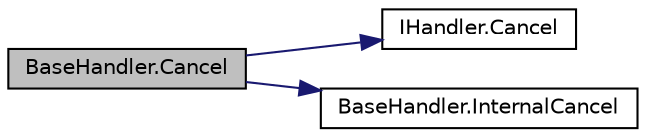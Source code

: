 digraph "BaseHandler.Cancel"
{
 // INTERACTIVE_SVG=YES
 // LATEX_PDF_SIZE
  edge [fontname="Helvetica",fontsize="10",labelfontname="Helvetica",labelfontsize="10"];
  node [fontname="Helvetica",fontsize="10",shape=record];
  rankdir="LR";
  Node1 [label="BaseHandler.Cancel",height=0.2,width=0.4,color="black", fillcolor="grey75", style="filled", fontcolor="black",tooltip="Retorna este \"handler\" al estado inicial. En los \"handler\" sin estado no hace nada...."];
  Node1 -> Node2 [color="midnightblue",fontsize="10",style="solid",fontname="Helvetica"];
  Node2 [label="IHandler.Cancel",height=0.2,width=0.4,color="black", fillcolor="white", style="filled",URL="$interfaceIHandler.html#a88d9d62e03d28be0d7eae284c7beafff",tooltip="Retorna este IHandler al estado inicial y cancela el próximo si existe. Es utilizado para que los IHa..."];
  Node1 -> Node3 [color="midnightblue",fontsize="10",style="solid",fontname="Helvetica"];
  Node3 [label="BaseHandler.InternalCancel",height=0.2,width=0.4,color="black", fillcolor="white", style="filled",URL="$classBaseHandler.html#a672cf149ecbb7f613feceee19b56059d",tooltip="Permite volver al estado inicial de un IHandler."];
}
